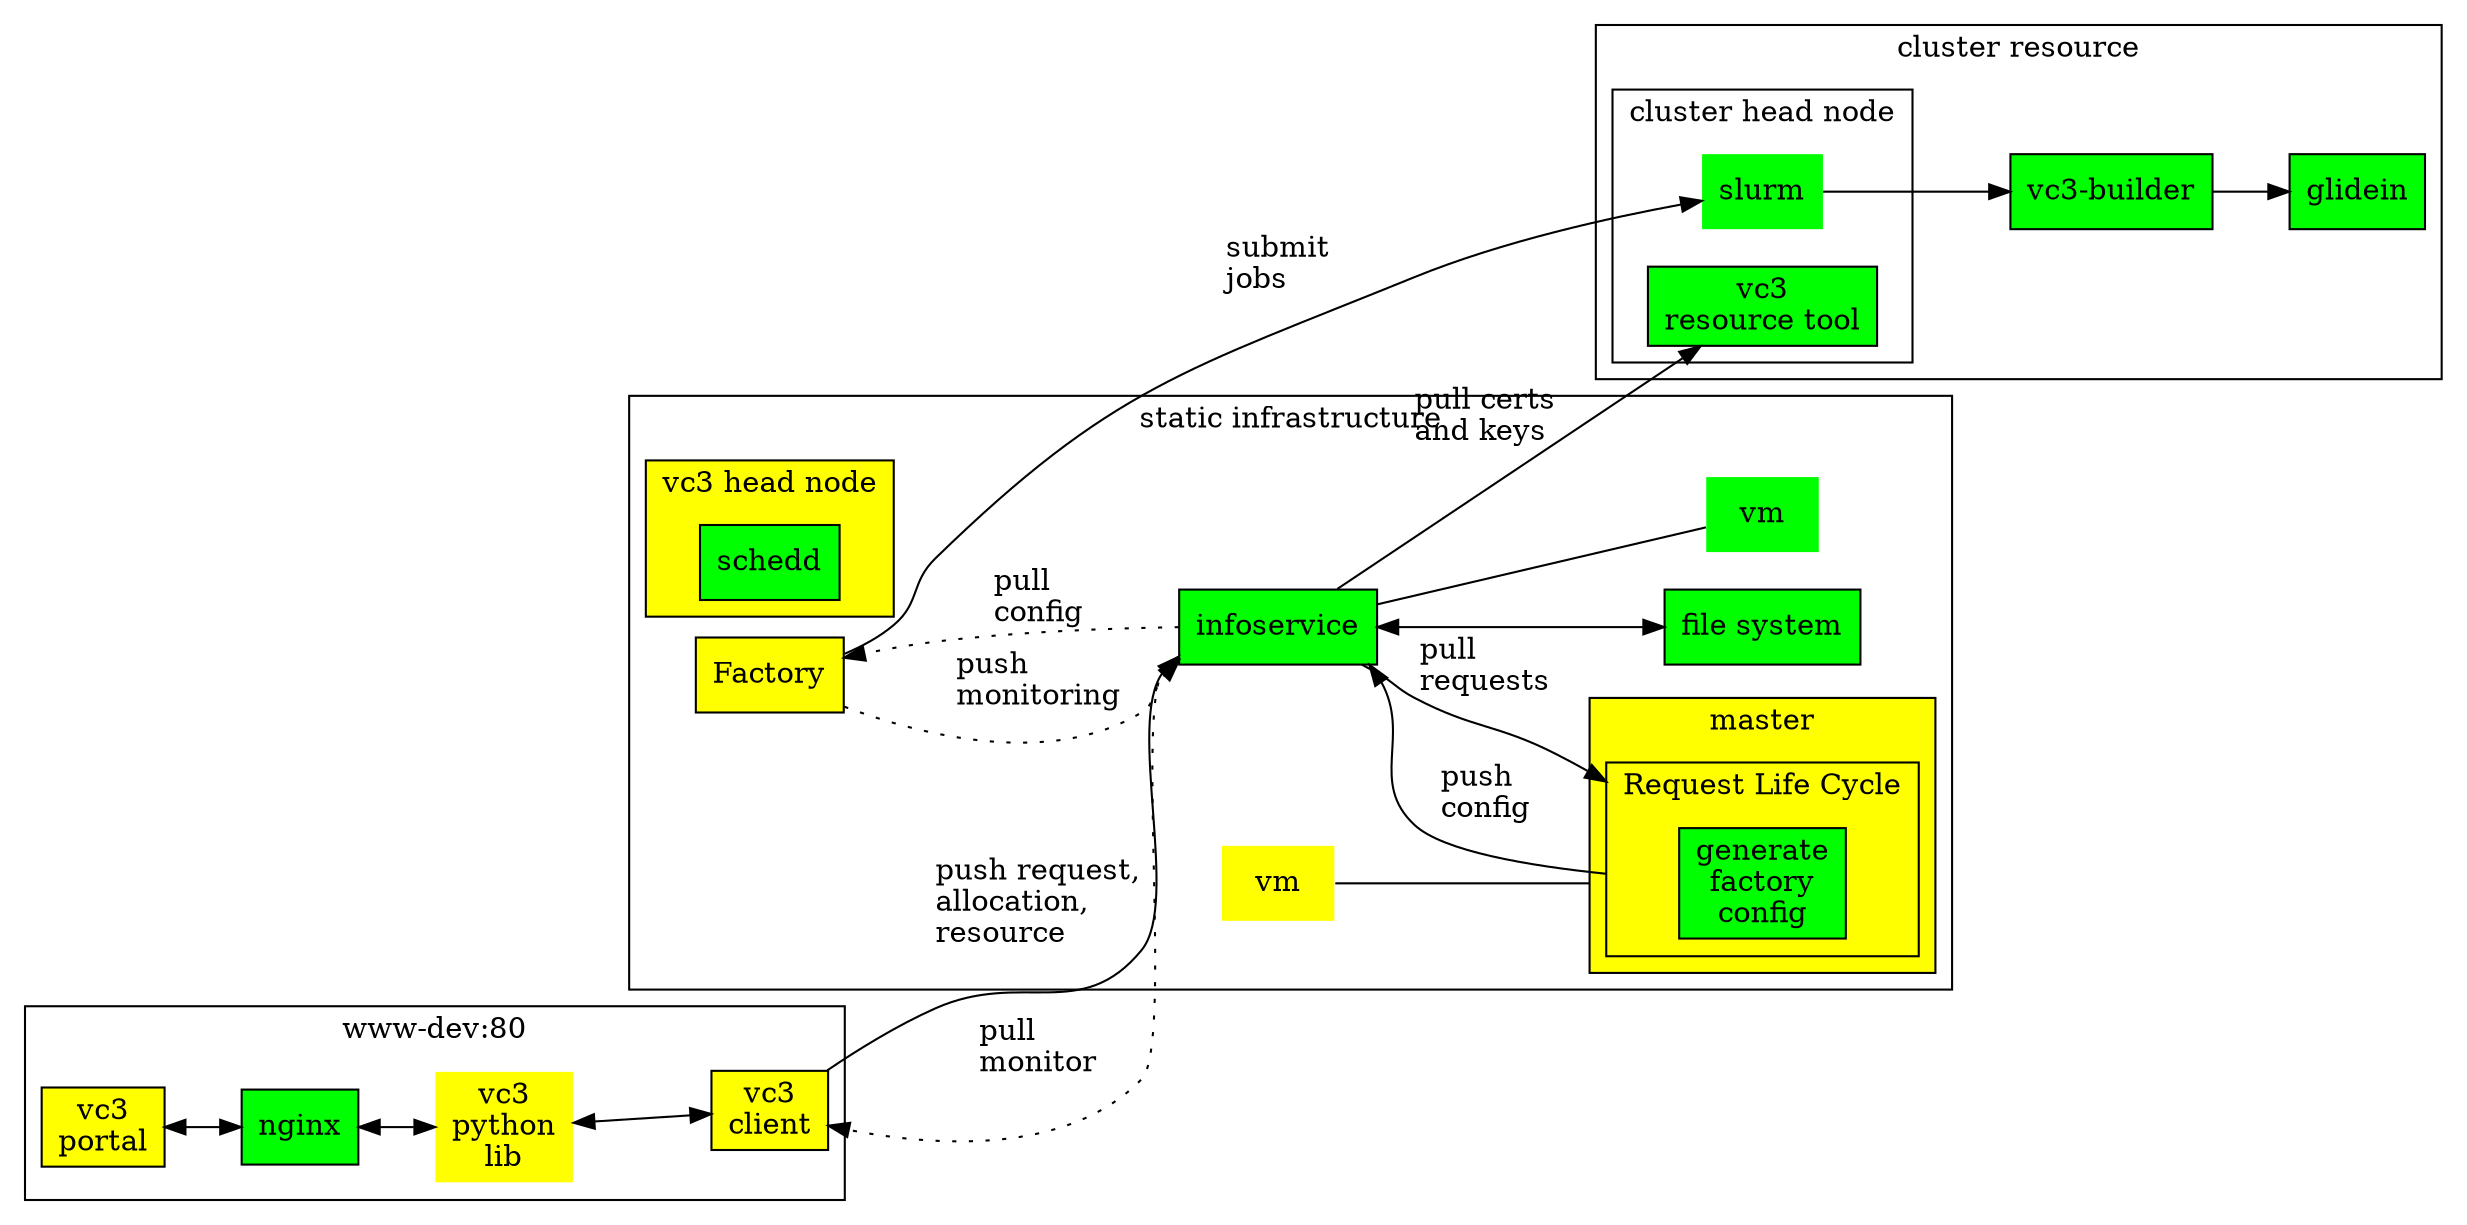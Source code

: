 digraph vc3 {
    compound    = true;
    #concentrate = true;
    labelloc    = "tl";
    rankdir     = "LR";

    node [shape=box, style=filled];


    subgraph cluster_web {
        label = "www-dev:80";

        nginx         [fillcolor=green];
        vc3lib_web    [label = "vc3\npython\nlib"][shape="none"][fillcolor = yellow];
        vc3client_web [label = "vc3\nclient"][fillcolor = yellow];

        portal        [label = "vc3\nportal"][fillcolor = yellow];

        nginx         -> vc3lib_web    [dir = both];
        vc3lib_web    -> vc3client_web [dir = both];

        portal        -> nginx         [dir = both];
    }

    subgraph cluster_static {
        label = "static infrastructure";

        vmmaster     [label = "vm"][shape = none][fillcolor = yellow];
        apf          [label = "Factory"][fillcolor = yellow];

        subgraph cluster_infoservice {
            label     = "";
            style     = invis;
            infoservice  [fillcolor = green];
            fsinfo       [label="file system"][fillcolor = green];
            vminfo       [label = "vm"][shape = none][fillcolor = green];

            infoservice  -> vminfo  [dir = none];
            infoservice  -> fsinfo  [dir = both];
        }

        subgraph cluster_headnode {
            style     = filled;
            fillcolor = yellow;

            label = "vc3 head node";
            
            schedd [ label = "schedd" ][ fillcolor = "green" ];
        }

        subgraph cluster_master {
            style     = filled;
            fillcolor = yellow;

            label = "master";

            subgraph cluster_request_lc
                {
                    label = "Request Life Cycle";
                    fillcolor = yellow;
                    genconf [label = "generate\nfactory\nconfig"][fillcolor = green];
                }
        }

        infoservice  -> genconf      [label = "pull\lrequests\l", lhead = cluster_request_lc];
        genconf      -> infoservice  [label = "push\lconfig\l", ltail = cluster_request_lc];

        infoservice  -> apf         [label = "pull\lconfig\l"][style = dotted];
        apf          -> infoservice [label = "push\lmonitoring\l"][style = dotted];

        vmmaster     -> genconf     [lhead = cluster_master][dir = none];
    }

    subgraph cluster_dynamic {
        label = "dynamic infrastructure";
    }

    subgraph cluster_resource {
        label = "cluster resource";

        subgraph cluster_resource_head_node {
            label = "cluster head node";
            vc3resourcetool [label = "vc3\nresource tool"][fillcolor = green];
            slurm           [shape = none][fillcolor = green];
        }

        vc3builder   [label = "vc3-builder"][fillcolor = green];
        glidein      [fillcolor = green];

        slurm        -> vc3builder;
        vc3builder   -> glidein;
    }

    vc3client_web -> infoservice   [ label = "push request,\lallocation,\lresource\l" ];
    infoservice   -> vc3client_web [ label = "pull\lmonitor\l" ][style = dotted];

    apf          -> slurm       [label = "\n\nsubmit\ljobs\l"];

    infoservice -> vc3resourcetool [label = "\n\n\npull certs\land keys\l"];
}
